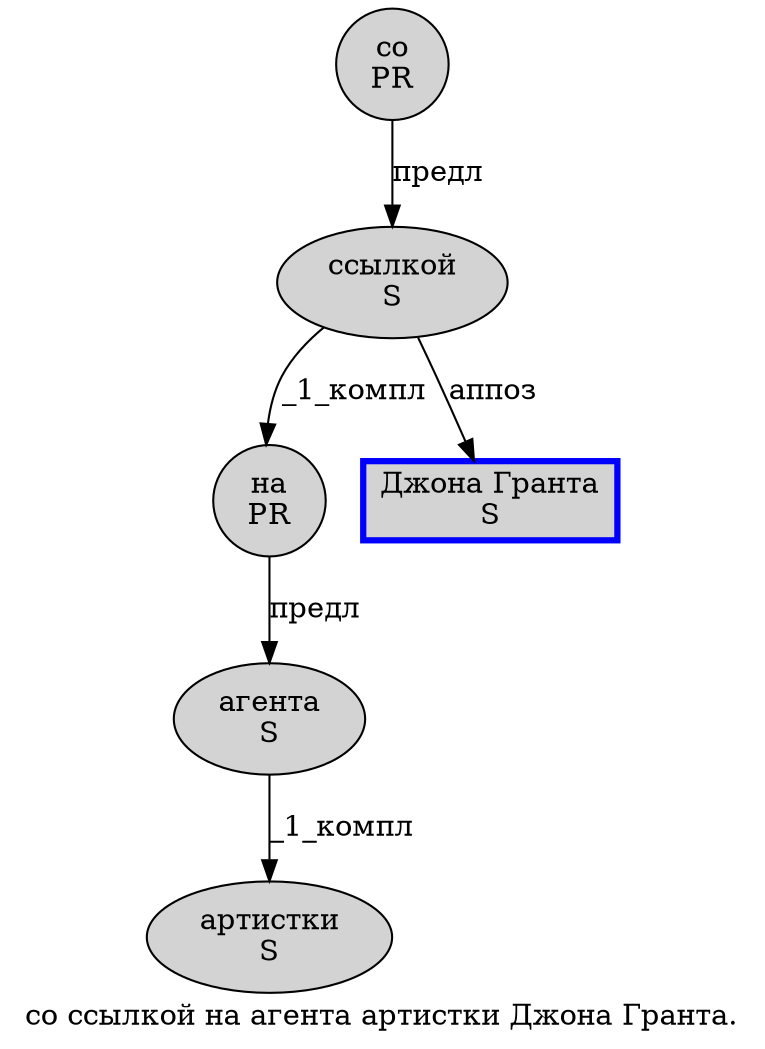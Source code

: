digraph SENTENCE_785 {
	graph [label="со ссылкой на агента артистки Джона Гранта."]
	node [style=filled]
		0 [label="со
PR" color="" fillcolor=lightgray penwidth=1 shape=ellipse]
		1 [label="ссылкой
S" color="" fillcolor=lightgray penwidth=1 shape=ellipse]
		2 [label="на
PR" color="" fillcolor=lightgray penwidth=1 shape=ellipse]
		3 [label="агента
S" color="" fillcolor=lightgray penwidth=1 shape=ellipse]
		4 [label="артистки
S" color="" fillcolor=lightgray penwidth=1 shape=ellipse]
		5 [label="Джона Гранта
S" color=blue fillcolor=lightgray penwidth=3 shape=box]
			2 -> 3 [label="предл"]
			1 -> 2 [label="_1_компл"]
			1 -> 5 [label="аппоз"]
			3 -> 4 [label="_1_компл"]
			0 -> 1 [label="предл"]
}